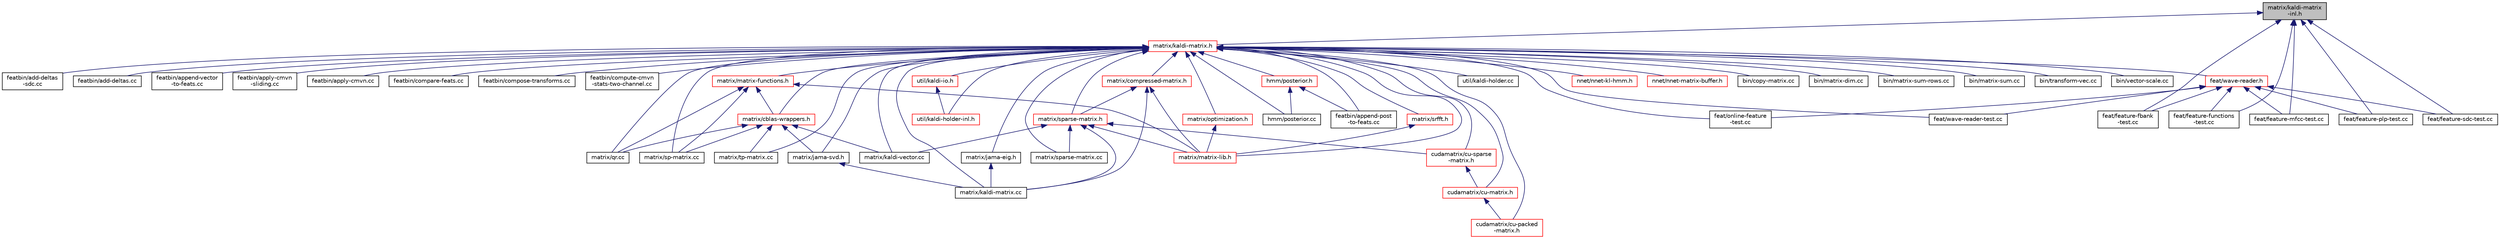 digraph "matrix/kaldi-matrix-inl.h"
{
  edge [fontname="Helvetica",fontsize="10",labelfontname="Helvetica",labelfontsize="10"];
  node [fontname="Helvetica",fontsize="10",shape=record];
  Node28 [label="matrix/kaldi-matrix\l-inl.h",height=0.2,width=0.4,color="black", fillcolor="grey75", style="filled", fontcolor="black"];
  Node28 -> Node29 [dir="back",color="midnightblue",fontsize="10",style="solid",fontname="Helvetica"];
  Node29 [label="matrix/kaldi-matrix.h",height=0.2,width=0.4,color="red", fillcolor="white", style="filled",URL="$kaldi-matrix_8h.html"];
  Node29 -> Node30 [dir="back",color="midnightblue",fontsize="10",style="solid",fontname="Helvetica"];
  Node30 [label="matrix/matrix-lib.h",height=0.2,width=0.4,color="red", fillcolor="white", style="filled",URL="$matrix-lib_8h.html"];
  Node29 -> Node956 [dir="back",color="midnightblue",fontsize="10",style="solid",fontname="Helvetica"];
  Node956 [label="matrix/matrix-functions.h",height=0.2,width=0.4,color="red", fillcolor="white", style="filled",URL="$matrix-functions_8h.html"];
  Node956 -> Node30 [dir="back",color="midnightblue",fontsize="10",style="solid",fontname="Helvetica"];
  Node956 -> Node957 [dir="back",color="midnightblue",fontsize="10",style="solid",fontname="Helvetica"];
  Node957 [label="matrix/cblas-wrappers.h",height=0.2,width=0.4,color="red", fillcolor="white", style="filled",URL="$cblas-wrappers_8h.html"];
  Node957 -> Node958 [dir="back",color="midnightblue",fontsize="10",style="solid",fontname="Helvetica"];
  Node958 [label="matrix/jama-svd.h",height=0.2,width=0.4,color="black", fillcolor="white", style="filled",URL="$jama-svd_8h.html"];
  Node958 -> Node959 [dir="back",color="midnightblue",fontsize="10",style="solid",fontname="Helvetica"];
  Node959 [label="matrix/kaldi-matrix.cc",height=0.2,width=0.4,color="black", fillcolor="white", style="filled",URL="$kaldi-matrix_8cc.html"];
  Node957 -> Node960 [dir="back",color="midnightblue",fontsize="10",style="solid",fontname="Helvetica"];
  Node960 [label="matrix/kaldi-vector.cc",height=0.2,width=0.4,color="black", fillcolor="white", style="filled",URL="$kaldi-vector_8cc.html"];
  Node957 -> Node962 [dir="back",color="midnightblue",fontsize="10",style="solid",fontname="Helvetica"];
  Node962 [label="matrix/qr.cc",height=0.2,width=0.4,color="black", fillcolor="white", style="filled",URL="$qr_8cc.html"];
  Node957 -> Node963 [dir="back",color="midnightblue",fontsize="10",style="solid",fontname="Helvetica"];
  Node963 [label="matrix/sp-matrix.cc",height=0.2,width=0.4,color="black", fillcolor="white", style="filled",URL="$sp-matrix_8cc.html"];
  Node957 -> Node964 [dir="back",color="midnightblue",fontsize="10",style="solid",fontname="Helvetica"];
  Node964 [label="matrix/tp-matrix.cc",height=0.2,width=0.4,color="black", fillcolor="white", style="filled",URL="$tp-matrix_8cc.html"];
  Node956 -> Node962 [dir="back",color="midnightblue",fontsize="10",style="solid",fontname="Helvetica"];
  Node956 -> Node963 [dir="back",color="midnightblue",fontsize="10",style="solid",fontname="Helvetica"];
  Node29 -> Node967 [dir="back",color="midnightblue",fontsize="10",style="solid",fontname="Helvetica"];
  Node967 [label="matrix/srfft.h",height=0.2,width=0.4,color="red", fillcolor="white", style="filled",URL="$srfft_8h.html"];
  Node967 -> Node30 [dir="back",color="midnightblue",fontsize="10",style="solid",fontname="Helvetica"];
  Node29 -> Node968 [dir="back",color="midnightblue",fontsize="10",style="solid",fontname="Helvetica"];
  Node968 [label="matrix/compressed-matrix.h",height=0.2,width=0.4,color="red", fillcolor="white", style="filled",URL="$compressed-matrix_8h.html"];
  Node968 -> Node30 [dir="back",color="midnightblue",fontsize="10",style="solid",fontname="Helvetica"];
  Node968 -> Node969 [dir="back",color="midnightblue",fontsize="10",style="solid",fontname="Helvetica"];
  Node969 [label="matrix/sparse-matrix.h",height=0.2,width=0.4,color="red", fillcolor="white", style="filled",URL="$sparse-matrix_8h.html"];
  Node969 -> Node30 [dir="back",color="midnightblue",fontsize="10",style="solid",fontname="Helvetica"];
  Node969 -> Node959 [dir="back",color="midnightblue",fontsize="10",style="solid",fontname="Helvetica"];
  Node969 -> Node960 [dir="back",color="midnightblue",fontsize="10",style="solid",fontname="Helvetica"];
  Node969 -> Node970 [dir="back",color="midnightblue",fontsize="10",style="solid",fontname="Helvetica"];
  Node970 [label="matrix/sparse-matrix.cc",height=0.2,width=0.4,color="black", fillcolor="white", style="filled",URL="$sparse-matrix_8cc.html"];
  Node969 -> Node977 [dir="back",color="midnightblue",fontsize="10",style="solid",fontname="Helvetica"];
  Node977 [label="cudamatrix/cu-sparse\l-matrix.h",height=0.2,width=0.4,color="red", fillcolor="white", style="filled",URL="$cu-sparse-matrix_8h.html"];
  Node977 -> Node978 [dir="back",color="midnightblue",fontsize="10",style="solid",fontname="Helvetica"];
  Node978 [label="cudamatrix/cu-matrix.h",height=0.2,width=0.4,color="red", fillcolor="white", style="filled",URL="$cu-matrix_8h.html"];
  Node978 -> Node983 [dir="back",color="midnightblue",fontsize="10",style="solid",fontname="Helvetica"];
  Node983 [label="cudamatrix/cu-packed\l-matrix.h",height=0.2,width=0.4,color="red", fillcolor="white", style="filled",URL="$cu-packed-matrix_8h.html"];
  Node968 -> Node959 [dir="back",color="midnightblue",fontsize="10",style="solid",fontname="Helvetica"];
  Node29 -> Node969 [dir="back",color="midnightblue",fontsize="10",style="solid",fontname="Helvetica"];
  Node29 -> Node1005 [dir="back",color="midnightblue",fontsize="10",style="solid",fontname="Helvetica"];
  Node1005 [label="matrix/optimization.h",height=0.2,width=0.4,color="red", fillcolor="white", style="filled",URL="$optimization_8h.html"];
  Node1005 -> Node30 [dir="back",color="midnightblue",fontsize="10",style="solid",fontname="Helvetica"];
  Node29 -> Node957 [dir="back",color="midnightblue",fontsize="10",style="solid",fontname="Helvetica"];
  Node29 -> Node1007 [dir="back",color="midnightblue",fontsize="10",style="solid",fontname="Helvetica"];
  Node1007 [label="matrix/jama-eig.h",height=0.2,width=0.4,color="black", fillcolor="white", style="filled",URL="$jama-eig_8h.html"];
  Node1007 -> Node959 [dir="back",color="midnightblue",fontsize="10",style="solid",fontname="Helvetica"];
  Node29 -> Node958 [dir="back",color="midnightblue",fontsize="10",style="solid",fontname="Helvetica"];
  Node29 -> Node959 [dir="back",color="midnightblue",fontsize="10",style="solid",fontname="Helvetica"];
  Node29 -> Node960 [dir="back",color="midnightblue",fontsize="10",style="solid",fontname="Helvetica"];
  Node29 -> Node962 [dir="back",color="midnightblue",fontsize="10",style="solid",fontname="Helvetica"];
  Node29 -> Node963 [dir="back",color="midnightblue",fontsize="10",style="solid",fontname="Helvetica"];
  Node29 -> Node970 [dir="back",color="midnightblue",fontsize="10",style="solid",fontname="Helvetica"];
  Node29 -> Node964 [dir="back",color="midnightblue",fontsize="10",style="solid",fontname="Helvetica"];
  Node29 -> Node1008 [dir="back",color="midnightblue",fontsize="10",style="solid",fontname="Helvetica"];
  Node1008 [label="util/kaldi-io.h",height=0.2,width=0.4,color="red", fillcolor="white", style="filled",URL="$kaldi-io_8h.html"];
  Node1008 -> Node1011 [dir="back",color="midnightblue",fontsize="10",style="solid",fontname="Helvetica"];
  Node1011 [label="util/kaldi-holder-inl.h",height=0.2,width=0.4,color="red", fillcolor="white", style="filled",URL="$kaldi-holder-inl_8h.html"];
  Node29 -> Node1011 [dir="back",color="midnightblue",fontsize="10",style="solid",fontname="Helvetica"];
  Node29 -> Node976 [dir="back",color="midnightblue",fontsize="10",style="solid",fontname="Helvetica"];
  Node976 [label="util/kaldi-holder.cc",height=0.2,width=0.4,color="black", fillcolor="white", style="filled",URL="$kaldi-holder_8cc.html"];
  Node29 -> Node1042 [dir="back",color="midnightblue",fontsize="10",style="solid",fontname="Helvetica"];
  Node1042 [label="feat/wave-reader.h",height=0.2,width=0.4,color="red", fillcolor="white", style="filled",URL="$wave-reader_8h.html"];
  Node1042 -> Node57 [dir="back",color="midnightblue",fontsize="10",style="solid",fontname="Helvetica"];
  Node57 [label="feat/feature-fbank\l-test.cc",height=0.2,width=0.4,color="black", fillcolor="white", style="filled",URL="$feature-fbank-test_8cc.html"];
  Node1042 -> Node61 [dir="back",color="midnightblue",fontsize="10",style="solid",fontname="Helvetica"];
  Node61 [label="feat/feature-functions\l-test.cc",height=0.2,width=0.4,color="black", fillcolor="white", style="filled",URL="$feature-functions-test_8cc.html"];
  Node1042 -> Node62 [dir="back",color="midnightblue",fontsize="10",style="solid",fontname="Helvetica"];
  Node62 [label="feat/feature-mfcc-test.cc",height=0.2,width=0.4,color="black", fillcolor="white", style="filled",URL="$feature-mfcc-test_8cc.html"];
  Node1042 -> Node70 [dir="back",color="midnightblue",fontsize="10",style="solid",fontname="Helvetica"];
  Node70 [label="feat/feature-plp-test.cc",height=0.2,width=0.4,color="black", fillcolor="white", style="filled",URL="$feature-plp-test_8cc.html"];
  Node1042 -> Node64 [dir="back",color="midnightblue",fontsize="10",style="solid",fontname="Helvetica"];
  Node64 [label="feat/feature-sdc-test.cc",height=0.2,width=0.4,color="black", fillcolor="white", style="filled",URL="$feature-sdc-test_8cc.html"];
  Node1042 -> Node33 [dir="back",color="midnightblue",fontsize="10",style="solid",fontname="Helvetica"];
  Node33 [label="feat/online-feature\l-test.cc",height=0.2,width=0.4,color="black", fillcolor="white", style="filled",URL="$online-feature-test_8cc.html"];
  Node1042 -> Node1043 [dir="back",color="midnightblue",fontsize="10",style="solid",fontname="Helvetica"];
  Node1043 [label="feat/wave-reader-test.cc",height=0.2,width=0.4,color="black", fillcolor="white", style="filled",URL="$wave-reader-test_8cc.html"];
  Node29 -> Node33 [dir="back",color="midnightblue",fontsize="10",style="solid",fontname="Helvetica"];
  Node29 -> Node1043 [dir="back",color="midnightblue",fontsize="10",style="solid",fontname="Helvetica"];
  Node29 -> Node863 [dir="back",color="midnightblue",fontsize="10",style="solid",fontname="Helvetica"];
  Node863 [label="hmm/posterior.h",height=0.2,width=0.4,color="red", fillcolor="white", style="filled",URL="$posterior_8h.html"];
  Node863 -> Node865 [dir="back",color="midnightblue",fontsize="10",style="solid",fontname="Helvetica"];
  Node865 [label="hmm/posterior.cc",height=0.2,width=0.4,color="black", fillcolor="white", style="filled",URL="$posterior_8cc.html"];
  Node863 -> Node544 [dir="back",color="midnightblue",fontsize="10",style="solid",fontname="Helvetica"];
  Node544 [label="featbin/append-post\l-to-feats.cc",height=0.2,width=0.4,color="black", fillcolor="white", style="filled",URL="$append-post-to-feats_8cc.html"];
  Node29 -> Node865 [dir="back",color="midnightblue",fontsize="10",style="solid",fontname="Helvetica"];
  Node29 -> Node978 [dir="back",color="midnightblue",fontsize="10",style="solid",fontname="Helvetica"];
  Node29 -> Node977 [dir="back",color="midnightblue",fontsize="10",style="solid",fontname="Helvetica"];
  Node29 -> Node983 [dir="back",color="midnightblue",fontsize="10",style="solid",fontname="Helvetica"];
  Node29 -> Node928 [dir="back",color="midnightblue",fontsize="10",style="solid",fontname="Helvetica"];
  Node928 [label="nnet/nnet-kl-hmm.h",height=0.2,width=0.4,color="red", fillcolor="white", style="filled",URL="$nnet-kl-hmm_8h.html"];
  Node29 -> Node440 [dir="back",color="midnightblue",fontsize="10",style="solid",fontname="Helvetica"];
  Node440 [label="nnet/nnet-matrix-buffer.h",height=0.2,width=0.4,color="red", fillcolor="white", style="filled",URL="$nnet-matrix-buffer_8h.html"];
  Node29 -> Node462 [dir="back",color="midnightblue",fontsize="10",style="solid",fontname="Helvetica"];
  Node462 [label="bin/copy-matrix.cc",height=0.2,width=0.4,color="black", fillcolor="white", style="filled",URL="$copy-matrix_8cc.html"];
  Node29 -> Node470 [dir="back",color="midnightblue",fontsize="10",style="solid",fontname="Helvetica"];
  Node470 [label="bin/matrix-dim.cc",height=0.2,width=0.4,color="black", fillcolor="white", style="filled",URL="$matrix-dim_8cc.html"];
  Node29 -> Node471 [dir="back",color="midnightblue",fontsize="10",style="solid",fontname="Helvetica"];
  Node471 [label="bin/matrix-sum-rows.cc",height=0.2,width=0.4,color="black", fillcolor="white", style="filled",URL="$matrix-sum-rows_8cc.html"];
  Node29 -> Node472 [dir="back",color="midnightblue",fontsize="10",style="solid",fontname="Helvetica"];
  Node472 [label="bin/matrix-sum.cc",height=0.2,width=0.4,color="black", fillcolor="white", style="filled",URL="$matrix-sum_8cc.html"];
  Node29 -> Node483 [dir="back",color="midnightblue",fontsize="10",style="solid",fontname="Helvetica"];
  Node483 [label="bin/transform-vec.cc",height=0.2,width=0.4,color="black", fillcolor="white", style="filled",URL="$transform-vec_8cc.html"];
  Node29 -> Node485 [dir="back",color="midnightblue",fontsize="10",style="solid",fontname="Helvetica"];
  Node485 [label="bin/vector-scale.cc",height=0.2,width=0.4,color="black", fillcolor="white", style="filled",URL="$vector-scale_8cc.html"];
  Node29 -> Node93 [dir="back",color="midnightblue",fontsize="10",style="solid",fontname="Helvetica"];
  Node93 [label="featbin/add-deltas\l-sdc.cc",height=0.2,width=0.4,color="black", fillcolor="white", style="filled",URL="$add-deltas-sdc_8cc.html"];
  Node29 -> Node94 [dir="back",color="midnightblue",fontsize="10",style="solid",fontname="Helvetica"];
  Node94 [label="featbin/add-deltas.cc",height=0.2,width=0.4,color="black", fillcolor="white", style="filled",URL="$add-deltas_8cc.html"];
  Node29 -> Node544 [dir="back",color="midnightblue",fontsize="10",style="solid",fontname="Helvetica"];
  Node29 -> Node545 [dir="back",color="midnightblue",fontsize="10",style="solid",fontname="Helvetica"];
  Node545 [label="featbin/append-vector\l-to-feats.cc",height=0.2,width=0.4,color="black", fillcolor="white", style="filled",URL="$append-vector-to-feats_8cc.html"];
  Node29 -> Node95 [dir="back",color="midnightblue",fontsize="10",style="solid",fontname="Helvetica"];
  Node95 [label="featbin/apply-cmvn\l-sliding.cc",height=0.2,width=0.4,color="black", fillcolor="white", style="filled",URL="$apply-cmvn-sliding_8cc.html"];
  Node29 -> Node546 [dir="back",color="midnightblue",fontsize="10",style="solid",fontname="Helvetica"];
  Node546 [label="featbin/apply-cmvn.cc",height=0.2,width=0.4,color="black", fillcolor="white", style="filled",URL="$apply-cmvn_8cc.html"];
  Node29 -> Node547 [dir="back",color="midnightblue",fontsize="10",style="solid",fontname="Helvetica"];
  Node547 [label="featbin/compare-feats.cc",height=0.2,width=0.4,color="black", fillcolor="white", style="filled",URL="$compare-feats_8cc.html"];
  Node29 -> Node548 [dir="back",color="midnightblue",fontsize="10",style="solid",fontname="Helvetica"];
  Node548 [label="featbin/compose-transforms.cc",height=0.2,width=0.4,color="black", fillcolor="white", style="filled",URL="$compose-transforms_8cc.html"];
  Node29 -> Node549 [dir="back",color="midnightblue",fontsize="10",style="solid",fontname="Helvetica"];
  Node549 [label="featbin/compute-cmvn\l-stats-two-channel.cc",height=0.2,width=0.4,color="black", fillcolor="white", style="filled",URL="$compute-cmvn-stats-two-channel_8cc.html"];
  Node28 -> Node57 [dir="back",color="midnightblue",fontsize="10",style="solid",fontname="Helvetica"];
  Node28 -> Node61 [dir="back",color="midnightblue",fontsize="10",style="solid",fontname="Helvetica"];
  Node28 -> Node62 [dir="back",color="midnightblue",fontsize="10",style="solid",fontname="Helvetica"];
  Node28 -> Node70 [dir="back",color="midnightblue",fontsize="10",style="solid",fontname="Helvetica"];
  Node28 -> Node64 [dir="back",color="midnightblue",fontsize="10",style="solid",fontname="Helvetica"];
}
